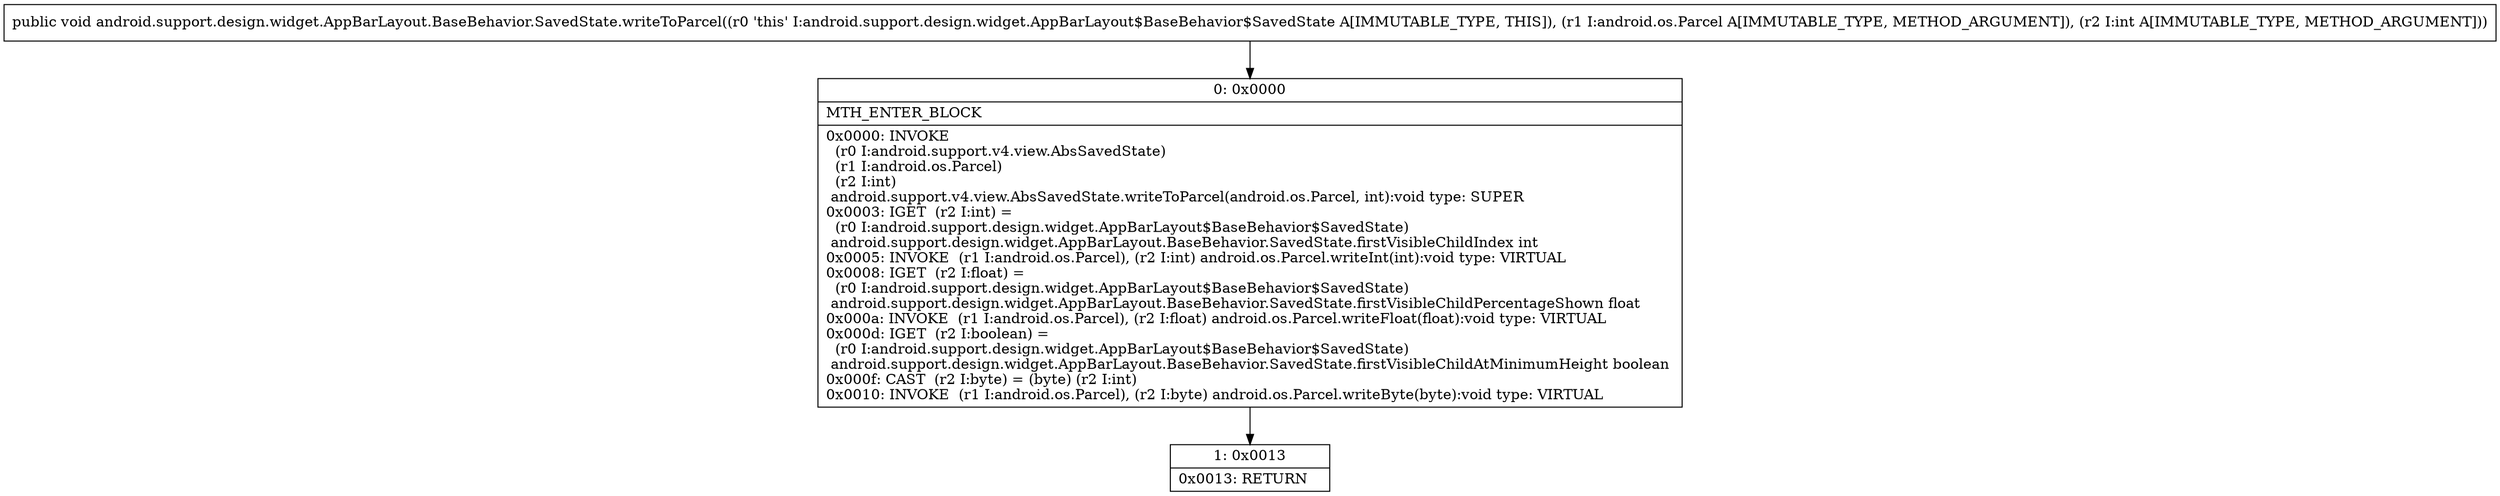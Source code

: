 digraph "CFG forandroid.support.design.widget.AppBarLayout.BaseBehavior.SavedState.writeToParcel(Landroid\/os\/Parcel;I)V" {
Node_0 [shape=record,label="{0\:\ 0x0000|MTH_ENTER_BLOCK\l|0x0000: INVOKE  \l  (r0 I:android.support.v4.view.AbsSavedState)\l  (r1 I:android.os.Parcel)\l  (r2 I:int)\l android.support.v4.view.AbsSavedState.writeToParcel(android.os.Parcel, int):void type: SUPER \l0x0003: IGET  (r2 I:int) = \l  (r0 I:android.support.design.widget.AppBarLayout$BaseBehavior$SavedState)\l android.support.design.widget.AppBarLayout.BaseBehavior.SavedState.firstVisibleChildIndex int \l0x0005: INVOKE  (r1 I:android.os.Parcel), (r2 I:int) android.os.Parcel.writeInt(int):void type: VIRTUAL \l0x0008: IGET  (r2 I:float) = \l  (r0 I:android.support.design.widget.AppBarLayout$BaseBehavior$SavedState)\l android.support.design.widget.AppBarLayout.BaseBehavior.SavedState.firstVisibleChildPercentageShown float \l0x000a: INVOKE  (r1 I:android.os.Parcel), (r2 I:float) android.os.Parcel.writeFloat(float):void type: VIRTUAL \l0x000d: IGET  (r2 I:boolean) = \l  (r0 I:android.support.design.widget.AppBarLayout$BaseBehavior$SavedState)\l android.support.design.widget.AppBarLayout.BaseBehavior.SavedState.firstVisibleChildAtMinimumHeight boolean \l0x000f: CAST  (r2 I:byte) = (byte) (r2 I:int) \l0x0010: INVOKE  (r1 I:android.os.Parcel), (r2 I:byte) android.os.Parcel.writeByte(byte):void type: VIRTUAL \l}"];
Node_1 [shape=record,label="{1\:\ 0x0013|0x0013: RETURN   \l}"];
MethodNode[shape=record,label="{public void android.support.design.widget.AppBarLayout.BaseBehavior.SavedState.writeToParcel((r0 'this' I:android.support.design.widget.AppBarLayout$BaseBehavior$SavedState A[IMMUTABLE_TYPE, THIS]), (r1 I:android.os.Parcel A[IMMUTABLE_TYPE, METHOD_ARGUMENT]), (r2 I:int A[IMMUTABLE_TYPE, METHOD_ARGUMENT])) }"];
MethodNode -> Node_0;
Node_0 -> Node_1;
}

